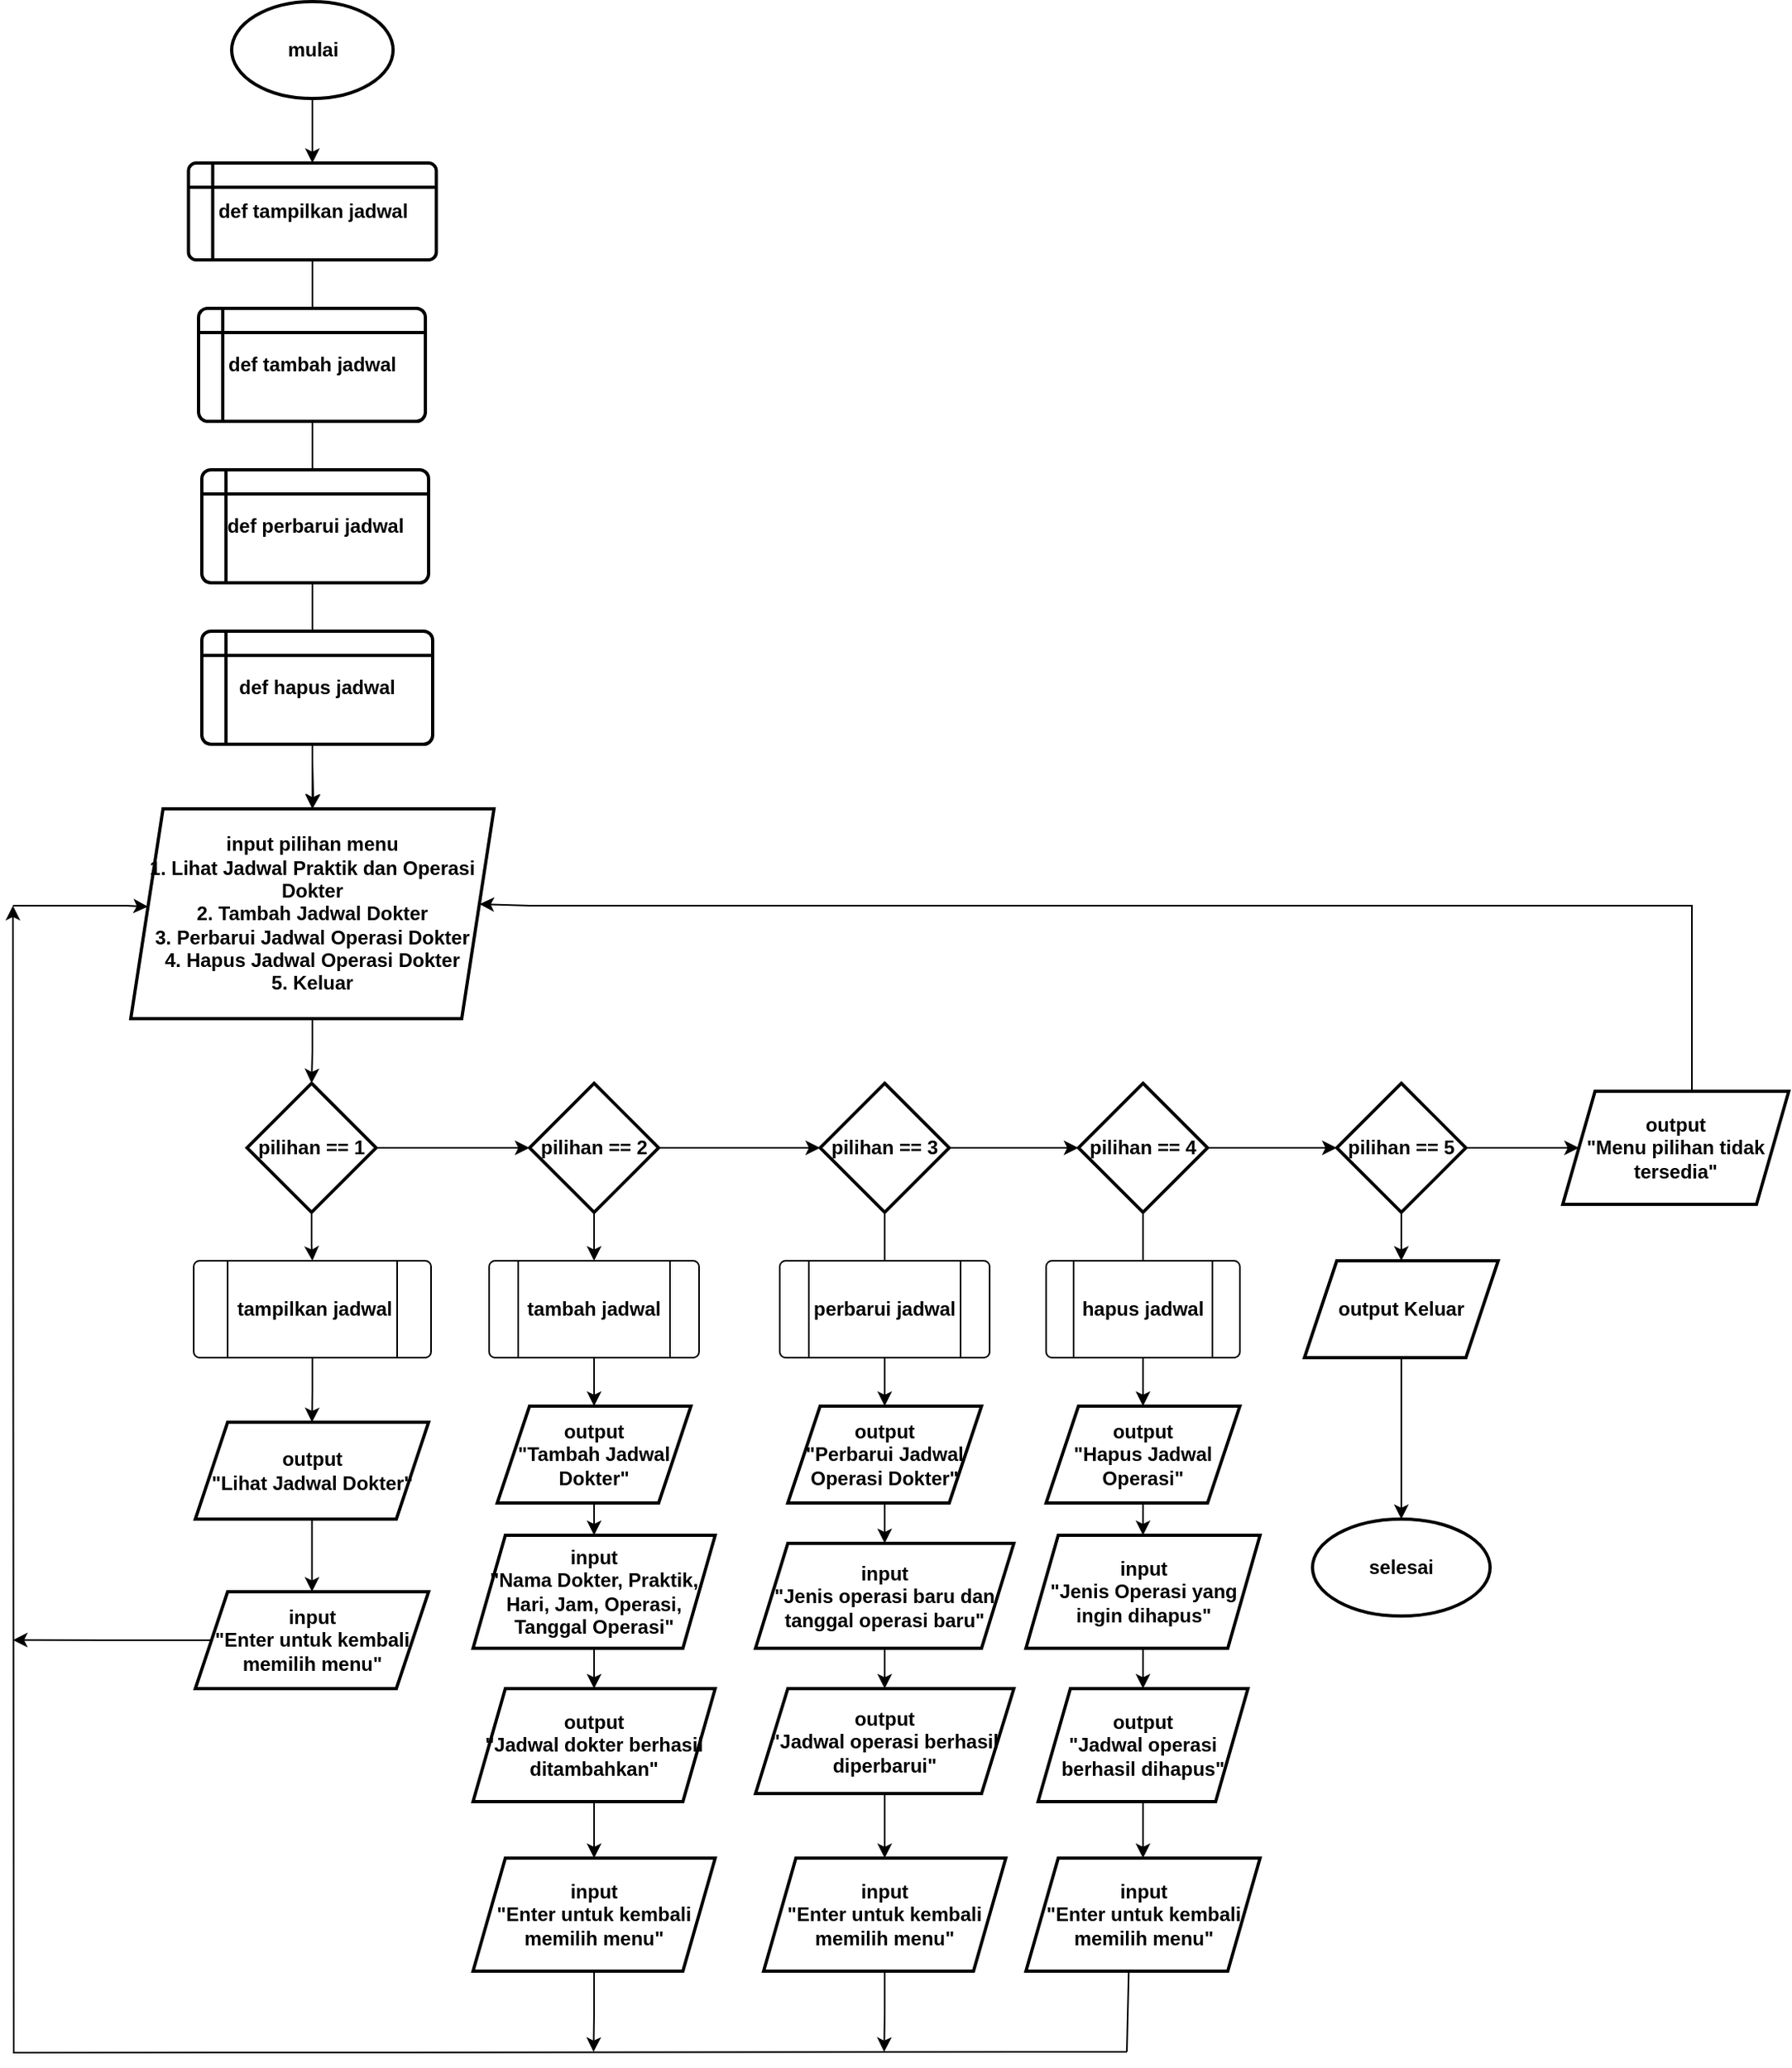 <mxfile version="24.7.8">
  <diagram name="Page-1" id="T-toXczuMmgDq9AKwPGu">
    <mxGraphModel dx="3733" dy="3973" grid="1" gridSize="10" guides="1" tooltips="1" connect="1" arrows="1" fold="1" page="1" pageScale="1" pageWidth="850" pageHeight="1100" math="0" shadow="0">
      <root>
        <mxCell id="0" />
        <mxCell id="1" parent="0" />
        <mxCell id="D7flc1hGJWLErZ-f8fK9-62" value="" style="shape=partialRectangle;whiteSpace=wrap;html=1;bottom=0;right=0;fillColor=none;flipH=1;" parent="1" vertex="1">
          <mxGeometry x="560" y="-920" width="720" height="120" as="geometry" />
        </mxCell>
        <mxCell id="D7flc1hGJWLErZ-f8fK9-3" value="" style="edgeStyle=orthogonalEdgeStyle;rounded=0;orthogonalLoop=1;jettySize=auto;html=1;" parent="1" target="D7flc1hGJWLErZ-f8fK9-2" edge="1">
          <mxGeometry relative="1" as="geometry">
            <mxPoint x="425.5" y="-1010" as="sourcePoint" />
          </mxGeometry>
        </mxCell>
        <mxCell id="D7flc1hGJWLErZ-f8fK9-1" value="&lt;b&gt;mulai&lt;/b&gt;" style="strokeWidth=2;html=1;shape=mxgraph.flowchart.start_1;whiteSpace=wrap;" parent="1" vertex="1">
          <mxGeometry x="375.5" y="-1480" width="100" height="60" as="geometry" />
        </mxCell>
        <mxCell id="D7flc1hGJWLErZ-f8fK9-7" value="" style="edgeStyle=orthogonalEdgeStyle;rounded=0;orthogonalLoop=1;jettySize=auto;html=1;" parent="1" source="D7flc1hGJWLErZ-f8fK9-2" target="D7flc1hGJWLErZ-f8fK9-6" edge="1">
          <mxGeometry relative="1" as="geometry" />
        </mxCell>
        <mxCell id="D7flc1hGJWLErZ-f8fK9-2" value="&lt;b&gt;input pilihan menu&lt;/b&gt;&lt;div&gt;&lt;b&gt;1. Lihat Jadwal Praktik dan Operasi Dokter&lt;/b&gt;&lt;/div&gt;&lt;div&gt;&lt;b&gt;2. Tambah Jadwal Dokter&lt;/b&gt;&lt;/div&gt;&lt;div&gt;&lt;b&gt;3. Perbarui Jadwal Operasi Dokter&lt;/b&gt;&lt;/div&gt;&lt;div&gt;&lt;b&gt;4. Hapus Jadwal Operasi Dokter&lt;/b&gt;&lt;/div&gt;&lt;div&gt;&lt;b&gt;5. Keluar&lt;/b&gt;&lt;/div&gt;" style="shape=parallelogram;perimeter=parallelogramPerimeter;whiteSpace=wrap;html=1;fixedSize=1;strokeWidth=2;" parent="1" vertex="1">
          <mxGeometry x="313" y="-980" width="225" height="130" as="geometry" />
        </mxCell>
        <mxCell id="D7flc1hGJWLErZ-f8fK9-11" value="" style="edgeStyle=orthogonalEdgeStyle;rounded=0;orthogonalLoop=1;jettySize=auto;html=1;" parent="1" source="ukILPZDsj4F0wJk9M-3w-10" target="D7flc1hGJWLErZ-f8fK9-10" edge="1">
          <mxGeometry relative="1" as="geometry" />
        </mxCell>
        <mxCell id="D7flc1hGJWLErZ-f8fK9-15" value="" style="edgeStyle=orthogonalEdgeStyle;rounded=0;orthogonalLoop=1;jettySize=auto;html=1;" parent="1" source="D7flc1hGJWLErZ-f8fK9-6" target="D7flc1hGJWLErZ-f8fK9-14" edge="1">
          <mxGeometry relative="1" as="geometry" />
        </mxCell>
        <mxCell id="D7flc1hGJWLErZ-f8fK9-6" value="&lt;b&gt;pilihan == 1&lt;/b&gt;" style="rhombus;whiteSpace=wrap;html=1;strokeWidth=2;" parent="1" vertex="1">
          <mxGeometry x="385" y="-810" width="80" height="80" as="geometry" />
        </mxCell>
        <mxCell id="D7flc1hGJWLErZ-f8fK9-13" value="" style="edgeStyle=orthogonalEdgeStyle;rounded=0;orthogonalLoop=1;jettySize=auto;html=1;" parent="1" source="D7flc1hGJWLErZ-f8fK9-10" target="D7flc1hGJWLErZ-f8fK9-12" edge="1">
          <mxGeometry relative="1" as="geometry" />
        </mxCell>
        <mxCell id="D7flc1hGJWLErZ-f8fK9-10" value="&lt;b&gt;output&lt;/b&gt;&lt;div&gt;&lt;b&gt;&quot;Lihat Jadwal Dokter&quot;&lt;/b&gt;&lt;/div&gt;" style="shape=parallelogram;perimeter=parallelogramPerimeter;whiteSpace=wrap;html=1;fixedSize=1;strokeWidth=2;" parent="1" vertex="1">
          <mxGeometry x="353" y="-600" width="144.5" height="60" as="geometry" />
        </mxCell>
        <mxCell id="ukILPZDsj4F0wJk9M-3w-32" style="edgeStyle=orthogonalEdgeStyle;rounded=0;orthogonalLoop=1;jettySize=auto;html=1;exitX=0;exitY=0.5;exitDx=0;exitDy=0;" edge="1" parent="1" source="D7flc1hGJWLErZ-f8fK9-12">
          <mxGeometry relative="1" as="geometry">
            <mxPoint x="240" y="-465.095" as="targetPoint" />
          </mxGeometry>
        </mxCell>
        <mxCell id="D7flc1hGJWLErZ-f8fK9-12" value="&lt;b&gt;input&lt;/b&gt;&lt;div&gt;&lt;b&gt;&quot;Enter untuk kembali memilih menu&quot;&lt;/b&gt;&lt;/div&gt;" style="shape=parallelogram;perimeter=parallelogramPerimeter;whiteSpace=wrap;html=1;fixedSize=1;strokeWidth=2;" parent="1" vertex="1">
          <mxGeometry x="353" y="-495" width="144.5" height="60" as="geometry" />
        </mxCell>
        <mxCell id="D7flc1hGJWLErZ-f8fK9-21" value="" style="edgeStyle=orthogonalEdgeStyle;rounded=0;orthogonalLoop=1;jettySize=auto;html=1;" parent="1" source="D7flc1hGJWLErZ-f8fK9-14" target="D7flc1hGJWLErZ-f8fK9-20" edge="1">
          <mxGeometry relative="1" as="geometry" />
        </mxCell>
        <mxCell id="D7flc1hGJWLErZ-f8fK9-14" value="&lt;b&gt;pilihan == 2&lt;/b&gt;" style="rhombus;whiteSpace=wrap;html=1;strokeWidth=2;" parent="1" vertex="1">
          <mxGeometry x="560" y="-810" width="80" height="80" as="geometry" />
        </mxCell>
        <mxCell id="D7flc1hGJWLErZ-f8fK9-19" value="" style="edgeStyle=orthogonalEdgeStyle;rounded=0;orthogonalLoop=1;jettySize=auto;html=1;" parent="1" source="D7flc1hGJWLErZ-f8fK9-16" target="D7flc1hGJWLErZ-f8fK9-18" edge="1">
          <mxGeometry relative="1" as="geometry" />
        </mxCell>
        <mxCell id="D7flc1hGJWLErZ-f8fK9-16" value="&lt;b&gt;output&lt;/b&gt;&lt;div&gt;&lt;b&gt;&quot;Tambah Jadwal Dokter&quot;&lt;/b&gt;&lt;/div&gt;" style="shape=parallelogram;perimeter=parallelogramPerimeter;whiteSpace=wrap;html=1;fixedSize=1;strokeWidth=2;" parent="1" vertex="1">
          <mxGeometry x="540" y="-610" width="120" height="60" as="geometry" />
        </mxCell>
        <mxCell id="D7flc1hGJWLErZ-f8fK9-25" value="" style="edgeStyle=orthogonalEdgeStyle;rounded=0;orthogonalLoop=1;jettySize=auto;html=1;" parent="1" source="D7flc1hGJWLErZ-f8fK9-18" target="D7flc1hGJWLErZ-f8fK9-24" edge="1">
          <mxGeometry relative="1" as="geometry" />
        </mxCell>
        <mxCell id="D7flc1hGJWLErZ-f8fK9-18" value="&lt;b&gt;input&lt;/b&gt;&lt;div&gt;&lt;b&gt;&quot;Nama Dokter, Praktik, Hari, Jam, Operasi, Tanggal Operasi&quot;&lt;/b&gt;&lt;/div&gt;" style="shape=parallelogram;perimeter=parallelogramPerimeter;whiteSpace=wrap;html=1;fixedSize=1;strokeWidth=2;" parent="1" vertex="1">
          <mxGeometry x="525" y="-530" width="150" height="70" as="geometry" />
        </mxCell>
        <mxCell id="D7flc1hGJWLErZ-f8fK9-23" value="" style="edgeStyle=orthogonalEdgeStyle;rounded=0;orthogonalLoop=1;jettySize=auto;html=1;" parent="1" source="D7flc1hGJWLErZ-f8fK9-20" target="D7flc1hGJWLErZ-f8fK9-22" edge="1">
          <mxGeometry relative="1" as="geometry" />
        </mxCell>
        <mxCell id="D7flc1hGJWLErZ-f8fK9-37" value="" style="edgeStyle=orthogonalEdgeStyle;rounded=0;orthogonalLoop=1;jettySize=auto;html=1;" parent="1" source="D7flc1hGJWLErZ-f8fK9-20" target="D7flc1hGJWLErZ-f8fK9-36" edge="1">
          <mxGeometry relative="1" as="geometry" />
        </mxCell>
        <mxCell id="D7flc1hGJWLErZ-f8fK9-20" value="&lt;b&gt;pilihan == 3&lt;/b&gt;" style="rhombus;whiteSpace=wrap;html=1;strokeWidth=2;" parent="1" vertex="1">
          <mxGeometry x="740" y="-810" width="80" height="80" as="geometry" />
        </mxCell>
        <mxCell id="D7flc1hGJWLErZ-f8fK9-29" value="" style="edgeStyle=orthogonalEdgeStyle;rounded=0;orthogonalLoop=1;jettySize=auto;html=1;" parent="1" source="D7flc1hGJWLErZ-f8fK9-22" target="D7flc1hGJWLErZ-f8fK9-28" edge="1">
          <mxGeometry relative="1" as="geometry" />
        </mxCell>
        <mxCell id="D7flc1hGJWLErZ-f8fK9-22" value="&lt;b&gt;output&lt;/b&gt;&lt;div&gt;&lt;b&gt;&quot;Perbarui Jadwal Operasi Dokter&quot;&lt;/b&gt;&lt;/div&gt;" style="shape=parallelogram;perimeter=parallelogramPerimeter;whiteSpace=wrap;html=1;fixedSize=1;strokeWidth=2;" parent="1" vertex="1">
          <mxGeometry x="720" y="-610" width="120" height="60" as="geometry" />
        </mxCell>
        <mxCell id="D7flc1hGJWLErZ-f8fK9-27" value="" style="edgeStyle=orthogonalEdgeStyle;rounded=0;orthogonalLoop=1;jettySize=auto;html=1;" parent="1" source="D7flc1hGJWLErZ-f8fK9-24" target="D7flc1hGJWLErZ-f8fK9-26" edge="1">
          <mxGeometry relative="1" as="geometry" />
        </mxCell>
        <mxCell id="D7flc1hGJWLErZ-f8fK9-24" value="&lt;b&gt;output&lt;/b&gt;&lt;div&gt;&lt;b&gt;&quot;Jadwal dokter berhasil ditambahkan&quot;&lt;/b&gt;&lt;/div&gt;" style="shape=parallelogram;perimeter=parallelogramPerimeter;whiteSpace=wrap;html=1;fixedSize=1;strokeWidth=2;" parent="1" vertex="1">
          <mxGeometry x="525" y="-435" width="150" height="70" as="geometry" />
        </mxCell>
        <mxCell id="ukILPZDsj4F0wJk9M-3w-27" style="edgeStyle=orthogonalEdgeStyle;rounded=0;orthogonalLoop=1;jettySize=auto;html=1;exitX=0.5;exitY=1;exitDx=0;exitDy=0;" edge="1" parent="1" source="D7flc1hGJWLErZ-f8fK9-26">
          <mxGeometry relative="1" as="geometry">
            <mxPoint x="599.667" y="-210" as="targetPoint" />
          </mxGeometry>
        </mxCell>
        <mxCell id="D7flc1hGJWLErZ-f8fK9-26" value="&lt;b&gt;input&lt;/b&gt;&lt;div&gt;&lt;b&gt;&quot;Enter untuk kembali memilih menu&quot;&lt;/b&gt;&lt;/div&gt;" style="shape=parallelogram;perimeter=parallelogramPerimeter;whiteSpace=wrap;html=1;fixedSize=1;strokeWidth=2;" parent="1" vertex="1">
          <mxGeometry x="525" y="-330" width="150" height="70" as="geometry" />
        </mxCell>
        <mxCell id="D7flc1hGJWLErZ-f8fK9-33" value="" style="edgeStyle=orthogonalEdgeStyle;rounded=0;orthogonalLoop=1;jettySize=auto;html=1;" parent="1" source="D7flc1hGJWLErZ-f8fK9-28" target="D7flc1hGJWLErZ-f8fK9-32" edge="1">
          <mxGeometry relative="1" as="geometry" />
        </mxCell>
        <mxCell id="D7flc1hGJWLErZ-f8fK9-28" value="&lt;b&gt;input&lt;/b&gt;&lt;div&gt;&lt;b&gt;&quot;Jenis operasi baru dan tanggal operasi baru&quot;&lt;/b&gt;&lt;/div&gt;" style="shape=parallelogram;perimeter=parallelogramPerimeter;whiteSpace=wrap;html=1;fixedSize=1;strokeWidth=2;" parent="1" vertex="1">
          <mxGeometry x="700" y="-525" width="160" height="65" as="geometry" />
        </mxCell>
        <mxCell id="D7flc1hGJWLErZ-f8fK9-35" value="" style="edgeStyle=orthogonalEdgeStyle;rounded=0;orthogonalLoop=1;jettySize=auto;html=1;" parent="1" source="D7flc1hGJWLErZ-f8fK9-32" target="D7flc1hGJWLErZ-f8fK9-34" edge="1">
          <mxGeometry relative="1" as="geometry" />
        </mxCell>
        <mxCell id="D7flc1hGJWLErZ-f8fK9-32" value="&lt;b&gt;output&lt;/b&gt;&lt;div&gt;&lt;b&gt;&quot;Jadwal operasi berhasil diperbarui&quot;&lt;/b&gt;&lt;/div&gt;" style="shape=parallelogram;perimeter=parallelogramPerimeter;whiteSpace=wrap;html=1;fixedSize=1;strokeWidth=2;" parent="1" vertex="1">
          <mxGeometry x="700" y="-435" width="160" height="65" as="geometry" />
        </mxCell>
        <mxCell id="ukILPZDsj4F0wJk9M-3w-28" style="edgeStyle=orthogonalEdgeStyle;rounded=0;orthogonalLoop=1;jettySize=auto;html=1;exitX=0.5;exitY=1;exitDx=0;exitDy=0;" edge="1" parent="1" source="D7flc1hGJWLErZ-f8fK9-34">
          <mxGeometry relative="1" as="geometry">
            <mxPoint x="779.667" y="-210" as="targetPoint" />
          </mxGeometry>
        </mxCell>
        <mxCell id="D7flc1hGJWLErZ-f8fK9-34" value="&lt;b&gt;input&lt;/b&gt;&lt;div&gt;&lt;b&gt;&quot;Enter untuk kembali memilih menu&quot;&lt;/b&gt;&lt;/div&gt;" style="shape=parallelogram;perimeter=parallelogramPerimeter;whiteSpace=wrap;html=1;fixedSize=1;strokeWidth=2;" parent="1" vertex="1">
          <mxGeometry x="705" y="-330" width="150" height="70" as="geometry" />
        </mxCell>
        <mxCell id="D7flc1hGJWLErZ-f8fK9-39" value="" style="edgeStyle=orthogonalEdgeStyle;rounded=0;orthogonalLoop=1;jettySize=auto;html=1;" parent="1" source="D7flc1hGJWLErZ-f8fK9-36" target="D7flc1hGJWLErZ-f8fK9-38" edge="1">
          <mxGeometry relative="1" as="geometry" />
        </mxCell>
        <mxCell id="D7flc1hGJWLErZ-f8fK9-47" value="" style="edgeStyle=orthogonalEdgeStyle;rounded=0;orthogonalLoop=1;jettySize=auto;html=1;" parent="1" source="D7flc1hGJWLErZ-f8fK9-36" target="D7flc1hGJWLErZ-f8fK9-46" edge="1">
          <mxGeometry relative="1" as="geometry" />
        </mxCell>
        <mxCell id="D7flc1hGJWLErZ-f8fK9-36" value="&lt;b&gt;pilihan == 4&lt;/b&gt;" style="rhombus;whiteSpace=wrap;html=1;strokeWidth=2;" parent="1" vertex="1">
          <mxGeometry x="900" y="-810" width="80" height="80" as="geometry" />
        </mxCell>
        <mxCell id="D7flc1hGJWLErZ-f8fK9-41" value="" style="edgeStyle=orthogonalEdgeStyle;rounded=0;orthogonalLoop=1;jettySize=auto;html=1;" parent="1" source="D7flc1hGJWLErZ-f8fK9-38" target="D7flc1hGJWLErZ-f8fK9-40" edge="1">
          <mxGeometry relative="1" as="geometry" />
        </mxCell>
        <mxCell id="D7flc1hGJWLErZ-f8fK9-38" value="&lt;b&gt;output&lt;/b&gt;&lt;div&gt;&lt;b&gt;&quot;Hapus Jadwal Operasi&quot;&lt;/b&gt;&lt;/div&gt;" style="shape=parallelogram;perimeter=parallelogramPerimeter;whiteSpace=wrap;html=1;fixedSize=1;strokeWidth=2;" parent="1" vertex="1">
          <mxGeometry x="880" y="-610" width="120" height="60" as="geometry" />
        </mxCell>
        <mxCell id="D7flc1hGJWLErZ-f8fK9-43" value="" style="edgeStyle=orthogonalEdgeStyle;rounded=0;orthogonalLoop=1;jettySize=auto;html=1;" parent="1" source="D7flc1hGJWLErZ-f8fK9-40" target="D7flc1hGJWLErZ-f8fK9-42" edge="1">
          <mxGeometry relative="1" as="geometry" />
        </mxCell>
        <mxCell id="D7flc1hGJWLErZ-f8fK9-40" value="&lt;b&gt;input&lt;/b&gt;&lt;div&gt;&lt;b&gt;&quot;Jenis Operasi yang ingin dihapus&quot;&lt;/b&gt;&lt;/div&gt;" style="shape=parallelogram;perimeter=parallelogramPerimeter;whiteSpace=wrap;html=1;fixedSize=1;strokeWidth=2;" parent="1" vertex="1">
          <mxGeometry x="867.5" y="-530" width="145" height="70" as="geometry" />
        </mxCell>
        <mxCell id="D7flc1hGJWLErZ-f8fK9-45" value="" style="edgeStyle=orthogonalEdgeStyle;rounded=0;orthogonalLoop=1;jettySize=auto;html=1;" parent="1" source="D7flc1hGJWLErZ-f8fK9-42" target="D7flc1hGJWLErZ-f8fK9-44" edge="1">
          <mxGeometry relative="1" as="geometry" />
        </mxCell>
        <mxCell id="D7flc1hGJWLErZ-f8fK9-42" value="&lt;b&gt;output&lt;/b&gt;&lt;div&gt;&lt;b&gt;&quot;Jadwal operasi berhasil dihapus&quot;&lt;/b&gt;&lt;/div&gt;" style="shape=parallelogram;perimeter=parallelogramPerimeter;whiteSpace=wrap;html=1;fixedSize=1;strokeWidth=2;" parent="1" vertex="1">
          <mxGeometry x="875" y="-435" width="130" height="70" as="geometry" />
        </mxCell>
        <mxCell id="ukILPZDsj4F0wJk9M-3w-29" style="edgeStyle=orthogonalEdgeStyle;rounded=0;orthogonalLoop=1;jettySize=auto;html=1;" edge="1" parent="1">
          <mxGeometry relative="1" as="geometry">
            <mxPoint x="240" y="-920" as="targetPoint" />
            <mxPoint x="930" y="-210" as="sourcePoint" />
          </mxGeometry>
        </mxCell>
        <mxCell id="D7flc1hGJWLErZ-f8fK9-44" value="&lt;b&gt;input&lt;/b&gt;&lt;div&gt;&lt;b&gt;&quot;Enter untuk kembali memilih menu&quot;&lt;/b&gt;&lt;/div&gt;" style="shape=parallelogram;perimeter=parallelogramPerimeter;whiteSpace=wrap;html=1;fixedSize=1;strokeWidth=2;" parent="1" vertex="1">
          <mxGeometry x="867.5" y="-330" width="145" height="70" as="geometry" />
        </mxCell>
        <mxCell id="D7flc1hGJWLErZ-f8fK9-49" value="" style="edgeStyle=orthogonalEdgeStyle;rounded=0;orthogonalLoop=1;jettySize=auto;html=1;" parent="1" source="D7flc1hGJWLErZ-f8fK9-46" target="D7flc1hGJWLErZ-f8fK9-48" edge="1">
          <mxGeometry relative="1" as="geometry" />
        </mxCell>
        <mxCell id="D7flc1hGJWLErZ-f8fK9-51" value="" style="edgeStyle=orthogonalEdgeStyle;rounded=0;orthogonalLoop=1;jettySize=auto;html=1;" parent="1" source="D7flc1hGJWLErZ-f8fK9-46" target="D7flc1hGJWLErZ-f8fK9-50" edge="1">
          <mxGeometry relative="1" as="geometry" />
        </mxCell>
        <mxCell id="D7flc1hGJWLErZ-f8fK9-46" value="&lt;b&gt;pilihan == 5&lt;/b&gt;" style="rhombus;whiteSpace=wrap;html=1;strokeWidth=2;" parent="1" vertex="1">
          <mxGeometry x="1060" y="-810" width="80" height="80" as="geometry" />
        </mxCell>
        <mxCell id="ukILPZDsj4F0wJk9M-3w-23" style="edgeStyle=orthogonalEdgeStyle;rounded=0;orthogonalLoop=1;jettySize=auto;html=1;exitX=0.5;exitY=1;exitDx=0;exitDy=0;" edge="1" parent="1" source="D7flc1hGJWLErZ-f8fK9-48">
          <mxGeometry relative="1" as="geometry">
            <mxPoint x="1100" y="-540" as="targetPoint" />
          </mxGeometry>
        </mxCell>
        <mxCell id="D7flc1hGJWLErZ-f8fK9-48" value="&lt;b&gt;output Keluar&lt;/b&gt;" style="shape=parallelogram;perimeter=parallelogramPerimeter;whiteSpace=wrap;html=1;fixedSize=1;strokeWidth=2;" parent="1" vertex="1">
          <mxGeometry x="1040" y="-700" width="120" height="60" as="geometry" />
        </mxCell>
        <mxCell id="D7flc1hGJWLErZ-f8fK9-50" value="&lt;b&gt;output&lt;/b&gt;&lt;div&gt;&lt;b&gt;&quot;Menu pilihan tidak tersedia&quot;&lt;/b&gt;&lt;/div&gt;" style="shape=parallelogram;perimeter=parallelogramPerimeter;whiteSpace=wrap;html=1;fixedSize=1;strokeWidth=2;" parent="1" vertex="1">
          <mxGeometry x="1200" y="-805" width="140" height="70" as="geometry" />
        </mxCell>
        <mxCell id="D7flc1hGJWLErZ-f8fK9-66" style="edgeStyle=none;rounded=0;orthogonalLoop=1;jettySize=auto;html=1;exitX=0;exitY=0;exitDx=0;exitDy=0;entryX=0.96;entryY=0.454;entryDx=0;entryDy=0;entryPerimeter=0;" parent="1" source="D7flc1hGJWLErZ-f8fK9-62" target="D7flc1hGJWLErZ-f8fK9-2" edge="1">
          <mxGeometry relative="1" as="geometry" />
        </mxCell>
        <mxCell id="ukILPZDsj4F0wJk9M-3w-7" value="" style="edgeStyle=orthogonalEdgeStyle;rounded=0;orthogonalLoop=1;jettySize=auto;html=1;entryX=0.5;entryY=0;entryDx=0;entryDy=0;" edge="1" parent="1" source="ukILPZDsj4F0wJk9M-3w-1" target="D7flc1hGJWLErZ-f8fK9-2">
          <mxGeometry relative="1" as="geometry">
            <mxPoint x="426" y="-1420" as="sourcePoint" />
            <mxPoint x="425.5" y="-1080" as="targetPoint" />
          </mxGeometry>
        </mxCell>
        <mxCell id="ukILPZDsj4F0wJk9M-3w-9" value="" style="edgeStyle=orthogonalEdgeStyle;rounded=0;orthogonalLoop=1;jettySize=auto;html=1;entryX=0.5;entryY=0;entryDx=0;entryDy=0;" edge="1" parent="1" source="D7flc1hGJWLErZ-f8fK9-1" target="ukILPZDsj4F0wJk9M-3w-1">
          <mxGeometry relative="1" as="geometry">
            <mxPoint x="426" y="-1420" as="sourcePoint" />
            <mxPoint x="426" y="-980" as="targetPoint" />
          </mxGeometry>
        </mxCell>
        <mxCell id="ukILPZDsj4F0wJk9M-3w-1" value="&lt;b&gt;def tampilkan jadwal&lt;/b&gt;" style="shape=internalStorage;whiteSpace=wrap;html=1;dx=15;dy=15;rounded=1;arcSize=8;strokeWidth=2;" vertex="1" parent="1">
          <mxGeometry x="348.75" y="-1380" width="153.5" height="60" as="geometry" />
        </mxCell>
        <mxCell id="ukILPZDsj4F0wJk9M-3w-4" value="&lt;b&gt;def tambah jadwal&lt;/b&gt;" style="shape=internalStorage;whiteSpace=wrap;html=1;dx=15;dy=15;rounded=1;arcSize=8;strokeWidth=2;" vertex="1" parent="1">
          <mxGeometry x="355" y="-1290" width="140.5" height="70" as="geometry" />
        </mxCell>
        <mxCell id="ukILPZDsj4F0wJk9M-3w-5" value="&lt;b&gt;def perbarui jadwal&lt;/b&gt;" style="shape=internalStorage;whiteSpace=wrap;html=1;dx=15;dy=15;rounded=1;arcSize=8;strokeWidth=2;" vertex="1" parent="1">
          <mxGeometry x="357" y="-1190" width="140.5" height="70" as="geometry" />
        </mxCell>
        <mxCell id="ukILPZDsj4F0wJk9M-3w-8" value="&lt;b&gt;def hapus jadwal&lt;/b&gt;" style="shape=internalStorage;whiteSpace=wrap;html=1;dx=15;dy=15;rounded=1;arcSize=8;strokeWidth=2;" vertex="1" parent="1">
          <mxGeometry x="357" y="-1090" width="143" height="70" as="geometry" />
        </mxCell>
        <mxCell id="ukILPZDsj4F0wJk9M-3w-11" value="" style="edgeStyle=orthogonalEdgeStyle;rounded=0;orthogonalLoop=1;jettySize=auto;html=1;" edge="1" parent="1" source="D7flc1hGJWLErZ-f8fK9-6" target="ukILPZDsj4F0wJk9M-3w-10">
          <mxGeometry relative="1" as="geometry">
            <mxPoint x="425" y="-730" as="sourcePoint" />
            <mxPoint x="425" y="-660" as="targetPoint" />
          </mxGeometry>
        </mxCell>
        <mxCell id="ukILPZDsj4F0wJk9M-3w-10" value="" style="verticalLabelPosition=bottom;verticalAlign=top;html=1;shape=process;whiteSpace=wrap;rounded=1;size=0.14;arcSize=6;" vertex="1" parent="1">
          <mxGeometry x="352" y="-700" width="147" height="60" as="geometry" />
        </mxCell>
        <mxCell id="ukILPZDsj4F0wJk9M-3w-12" value="&lt;b&gt;tampilkan jadwal&lt;/b&gt;" style="text;html=1;align=center;verticalAlign=middle;whiteSpace=wrap;rounded=0;" vertex="1" parent="1">
          <mxGeometry x="372.25" y="-690" width="110" height="40" as="geometry" />
        </mxCell>
        <mxCell id="ukILPZDsj4F0wJk9M-3w-14" value="" style="edgeStyle=orthogonalEdgeStyle;rounded=0;orthogonalLoop=1;jettySize=auto;html=1;entryX=0.5;entryY=0;entryDx=0;entryDy=0;" edge="1" parent="1" source="ukILPZDsj4F0wJk9M-3w-15" target="D7flc1hGJWLErZ-f8fK9-16">
          <mxGeometry relative="1" as="geometry">
            <mxPoint x="600" y="-730" as="sourcePoint" />
            <mxPoint x="600" y="-700" as="targetPoint" />
          </mxGeometry>
        </mxCell>
        <mxCell id="ukILPZDsj4F0wJk9M-3w-16" value="" style="edgeStyle=orthogonalEdgeStyle;rounded=0;orthogonalLoop=1;jettySize=auto;html=1;entryX=0.5;entryY=0;entryDx=0;entryDy=0;" edge="1" parent="1" source="D7flc1hGJWLErZ-f8fK9-14" target="ukILPZDsj4F0wJk9M-3w-15">
          <mxGeometry relative="1" as="geometry">
            <mxPoint x="600" y="-730" as="sourcePoint" />
            <mxPoint x="600" y="-630" as="targetPoint" />
          </mxGeometry>
        </mxCell>
        <mxCell id="ukILPZDsj4F0wJk9M-3w-15" value="" style="verticalLabelPosition=bottom;verticalAlign=top;html=1;shape=process;whiteSpace=wrap;rounded=1;size=0.14;arcSize=6;" vertex="1" parent="1">
          <mxGeometry x="535" y="-700" width="130" height="60" as="geometry" />
        </mxCell>
        <mxCell id="ukILPZDsj4F0wJk9M-3w-18" value="&lt;b&gt;tambah jadwal&lt;/b&gt;" style="text;html=1;align=center;verticalAlign=middle;whiteSpace=wrap;rounded=0;" vertex="1" parent="1">
          <mxGeometry x="555" y="-685" width="90" height="30" as="geometry" />
        </mxCell>
        <mxCell id="ukILPZDsj4F0wJk9M-3w-19" value="" style="verticalLabelPosition=bottom;verticalAlign=top;html=1;shape=process;whiteSpace=wrap;rounded=1;size=0.14;arcSize=6;" vertex="1" parent="1">
          <mxGeometry x="715" y="-700" width="130" height="60" as="geometry" />
        </mxCell>
        <mxCell id="ukILPZDsj4F0wJk9M-3w-20" value="&lt;b&gt;perbarui jadwal&lt;/b&gt;" style="text;html=1;align=center;verticalAlign=middle;whiteSpace=wrap;rounded=0;" vertex="1" parent="1">
          <mxGeometry x="730" y="-685" width="100" height="30" as="geometry" />
        </mxCell>
        <mxCell id="ukILPZDsj4F0wJk9M-3w-21" value="" style="verticalLabelPosition=bottom;verticalAlign=top;html=1;shape=process;whiteSpace=wrap;rounded=1;size=0.14;arcSize=6;" vertex="1" parent="1">
          <mxGeometry x="880" y="-700" width="120" height="60" as="geometry" />
        </mxCell>
        <mxCell id="ukILPZDsj4F0wJk9M-3w-22" value="&lt;b&gt;hapus jadwal&lt;/b&gt;" style="text;html=1;align=center;verticalAlign=middle;whiteSpace=wrap;rounded=0;" vertex="1" parent="1">
          <mxGeometry x="895" y="-685" width="90" height="30" as="geometry" />
        </mxCell>
        <mxCell id="ukILPZDsj4F0wJk9M-3w-24" value="&lt;b&gt;selesai&lt;/b&gt;" style="strokeWidth=2;html=1;shape=mxgraph.flowchart.start_2;whiteSpace=wrap;" vertex="1" parent="1">
          <mxGeometry x="1045" y="-540" width="110" height="60" as="geometry" />
        </mxCell>
        <mxCell id="ukILPZDsj4F0wJk9M-3w-31" value="" style="endArrow=none;html=1;rounded=0;entryX=0.439;entryY=1.009;entryDx=0;entryDy=0;entryPerimeter=0;" edge="1" parent="1" target="D7flc1hGJWLErZ-f8fK9-44">
          <mxGeometry width="50" height="50" relative="1" as="geometry">
            <mxPoint x="930" y="-210" as="sourcePoint" />
            <mxPoint x="930" y="-250" as="targetPoint" />
          </mxGeometry>
        </mxCell>
        <mxCell id="ukILPZDsj4F0wJk9M-3w-33" value="" style="endArrow=classic;html=1;rounded=0;" edge="1" parent="1" target="D7flc1hGJWLErZ-f8fK9-2">
          <mxGeometry width="50" height="50" relative="1" as="geometry">
            <mxPoint x="240" y="-920" as="sourcePoint" />
            <mxPoint x="290" y="-970" as="targetPoint" />
            <Array as="points">
              <mxPoint x="310" y="-920" />
            </Array>
          </mxGeometry>
        </mxCell>
      </root>
    </mxGraphModel>
  </diagram>
</mxfile>
